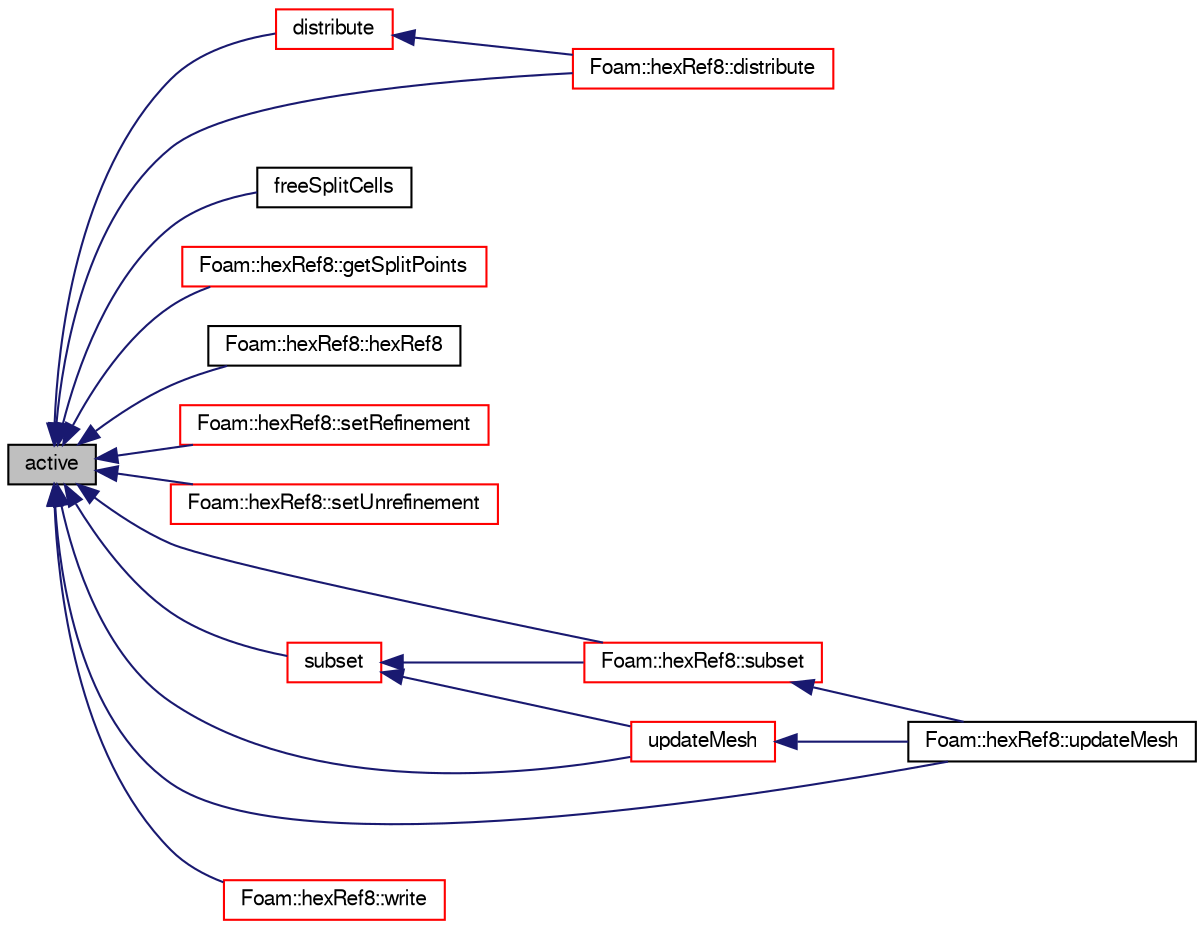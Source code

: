 digraph "active"
{
  bgcolor="transparent";
  edge [fontname="FreeSans",fontsize="10",labelfontname="FreeSans",labelfontsize="10"];
  node [fontname="FreeSans",fontsize="10",shape=record];
  rankdir="LR";
  Node988 [label="active",height=0.2,width=0.4,color="black", fillcolor="grey75", style="filled", fontcolor="black"];
  Node988 -> Node989 [dir="back",color="midnightblue",fontsize="10",style="solid",fontname="FreeSans"];
  Node989 [label="distribute",height=0.2,width=0.4,color="red",URL="$a21690.html#a6be2dc3eb1d541aeb83ee0a2adcc0556",tooltip="Update local numbering for mesh redistribution. "];
  Node989 -> Node990 [dir="back",color="midnightblue",fontsize="10",style="solid",fontname="FreeSans"];
  Node990 [label="Foam::hexRef8::distribute",height=0.2,width=0.4,color="red",URL="$a21654.html#a6be2dc3eb1d541aeb83ee0a2adcc0556",tooltip="Update local numbering for mesh redistribution. "];
  Node988 -> Node990 [dir="back",color="midnightblue",fontsize="10",style="solid",fontname="FreeSans"];
  Node988 -> Node1005 [dir="back",color="midnightblue",fontsize="10",style="solid",fontname="FreeSans"];
  Node1005 [label="freeSplitCells",height=0.2,width=0.4,color="black",URL="$a21690.html#ac5d9c385bc66368e3061d3831445bde6",tooltip="Cache of unused indices in splitCells. "];
  Node988 -> Node997 [dir="back",color="midnightblue",fontsize="10",style="solid",fontname="FreeSans"];
  Node997 [label="Foam::hexRef8::getSplitPoints",height=0.2,width=0.4,color="red",URL="$a21654.html#ac55c740f15a44b2b3d141f3c4710abbd",tooltip="Return the points at the centre of top-level split cells. "];
  Node988 -> Node1006 [dir="back",color="midnightblue",fontsize="10",style="solid",fontname="FreeSans"];
  Node1006 [label="Foam::hexRef8::hexRef8",height=0.2,width=0.4,color="black",URL="$a21654.html#a38c122950a32c54a78c49acb2637ac88",tooltip="Construct from mesh, read_if_present refinement data. "];
  Node988 -> Node999 [dir="back",color="midnightblue",fontsize="10",style="solid",fontname="FreeSans"];
  Node999 [label="Foam::hexRef8::setRefinement",height=0.2,width=0.4,color="red",URL="$a21654.html#a59cb8a999be096950b6cc4f7c457426b",tooltip="Insert refinement. All selected cells will be split into 8. "];
  Node988 -> Node1003 [dir="back",color="midnightblue",fontsize="10",style="solid",fontname="FreeSans"];
  Node1003 [label="Foam::hexRef8::setUnrefinement",height=0.2,width=0.4,color="red",URL="$a21654.html#aa4246c753057abd6ecf4b510ee30bd99",tooltip="Remove some refinement. Needs to be supplied output of. "];
  Node988 -> Node1007 [dir="back",color="midnightblue",fontsize="10",style="solid",fontname="FreeSans"];
  Node1007 [label="subset",height=0.2,width=0.4,color="red",URL="$a21690.html#aeee5427e665078cdfa1914cbaeda8eda",tooltip="Update numbering for subsetting. "];
  Node1007 -> Node1008 [dir="back",color="midnightblue",fontsize="10",style="solid",fontname="FreeSans"];
  Node1008 [label="Foam::hexRef8::subset",height=0.2,width=0.4,color="red",URL="$a21654.html#aeee5427e665078cdfa1914cbaeda8eda",tooltip="Update local numbering for subsetted mesh. "];
  Node1008 -> Node1009 [dir="back",color="midnightblue",fontsize="10",style="solid",fontname="FreeSans"];
  Node1009 [label="Foam::hexRef8::updateMesh",height=0.2,width=0.4,color="black",URL="$a21654.html#a97c9017fa6ef5f8319a5d64bdf3fd1b6",tooltip="Update local numbering + undo. "];
  Node1007 -> Node1010 [dir="back",color="midnightblue",fontsize="10",style="solid",fontname="FreeSans"];
  Node1010 [label="updateMesh",height=0.2,width=0.4,color="red",URL="$a21690.html#ad57565956fd4064299f4bd3c4eebb1d4",tooltip="Update numbering for mesh changes. "];
  Node1010 -> Node1009 [dir="back",color="midnightblue",fontsize="10",style="solid",fontname="FreeSans"];
  Node988 -> Node1008 [dir="back",color="midnightblue",fontsize="10",style="solid",fontname="FreeSans"];
  Node988 -> Node1010 [dir="back",color="midnightblue",fontsize="10",style="solid",fontname="FreeSans"];
  Node988 -> Node1009 [dir="back",color="midnightblue",fontsize="10",style="solid",fontname="FreeSans"];
  Node988 -> Node1011 [dir="back",color="midnightblue",fontsize="10",style="solid",fontname="FreeSans"];
  Node1011 [label="Foam::hexRef8::write",height=0.2,width=0.4,color="red",URL="$a21654.html#ad48b7b943e88478c15879659cce7aebc",tooltip="Force writing refinement+history to polyMesh directory. "];
}
